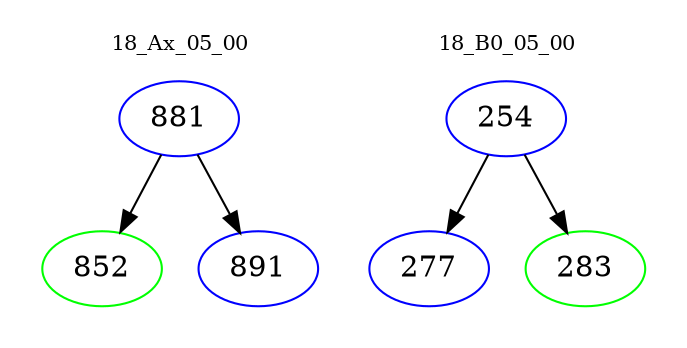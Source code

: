 digraph{
subgraph cluster_0 {
color = white
label = "18_Ax_05_00";
fontsize=10;
T0_881 [label="881", color="blue"]
T0_881 -> T0_852 [color="black"]
T0_852 [label="852", color="green"]
T0_881 -> T0_891 [color="black"]
T0_891 [label="891", color="blue"]
}
subgraph cluster_1 {
color = white
label = "18_B0_05_00";
fontsize=10;
T1_254 [label="254", color="blue"]
T1_254 -> T1_277 [color="black"]
T1_277 [label="277", color="blue"]
T1_254 -> T1_283 [color="black"]
T1_283 [label="283", color="green"]
}
}

